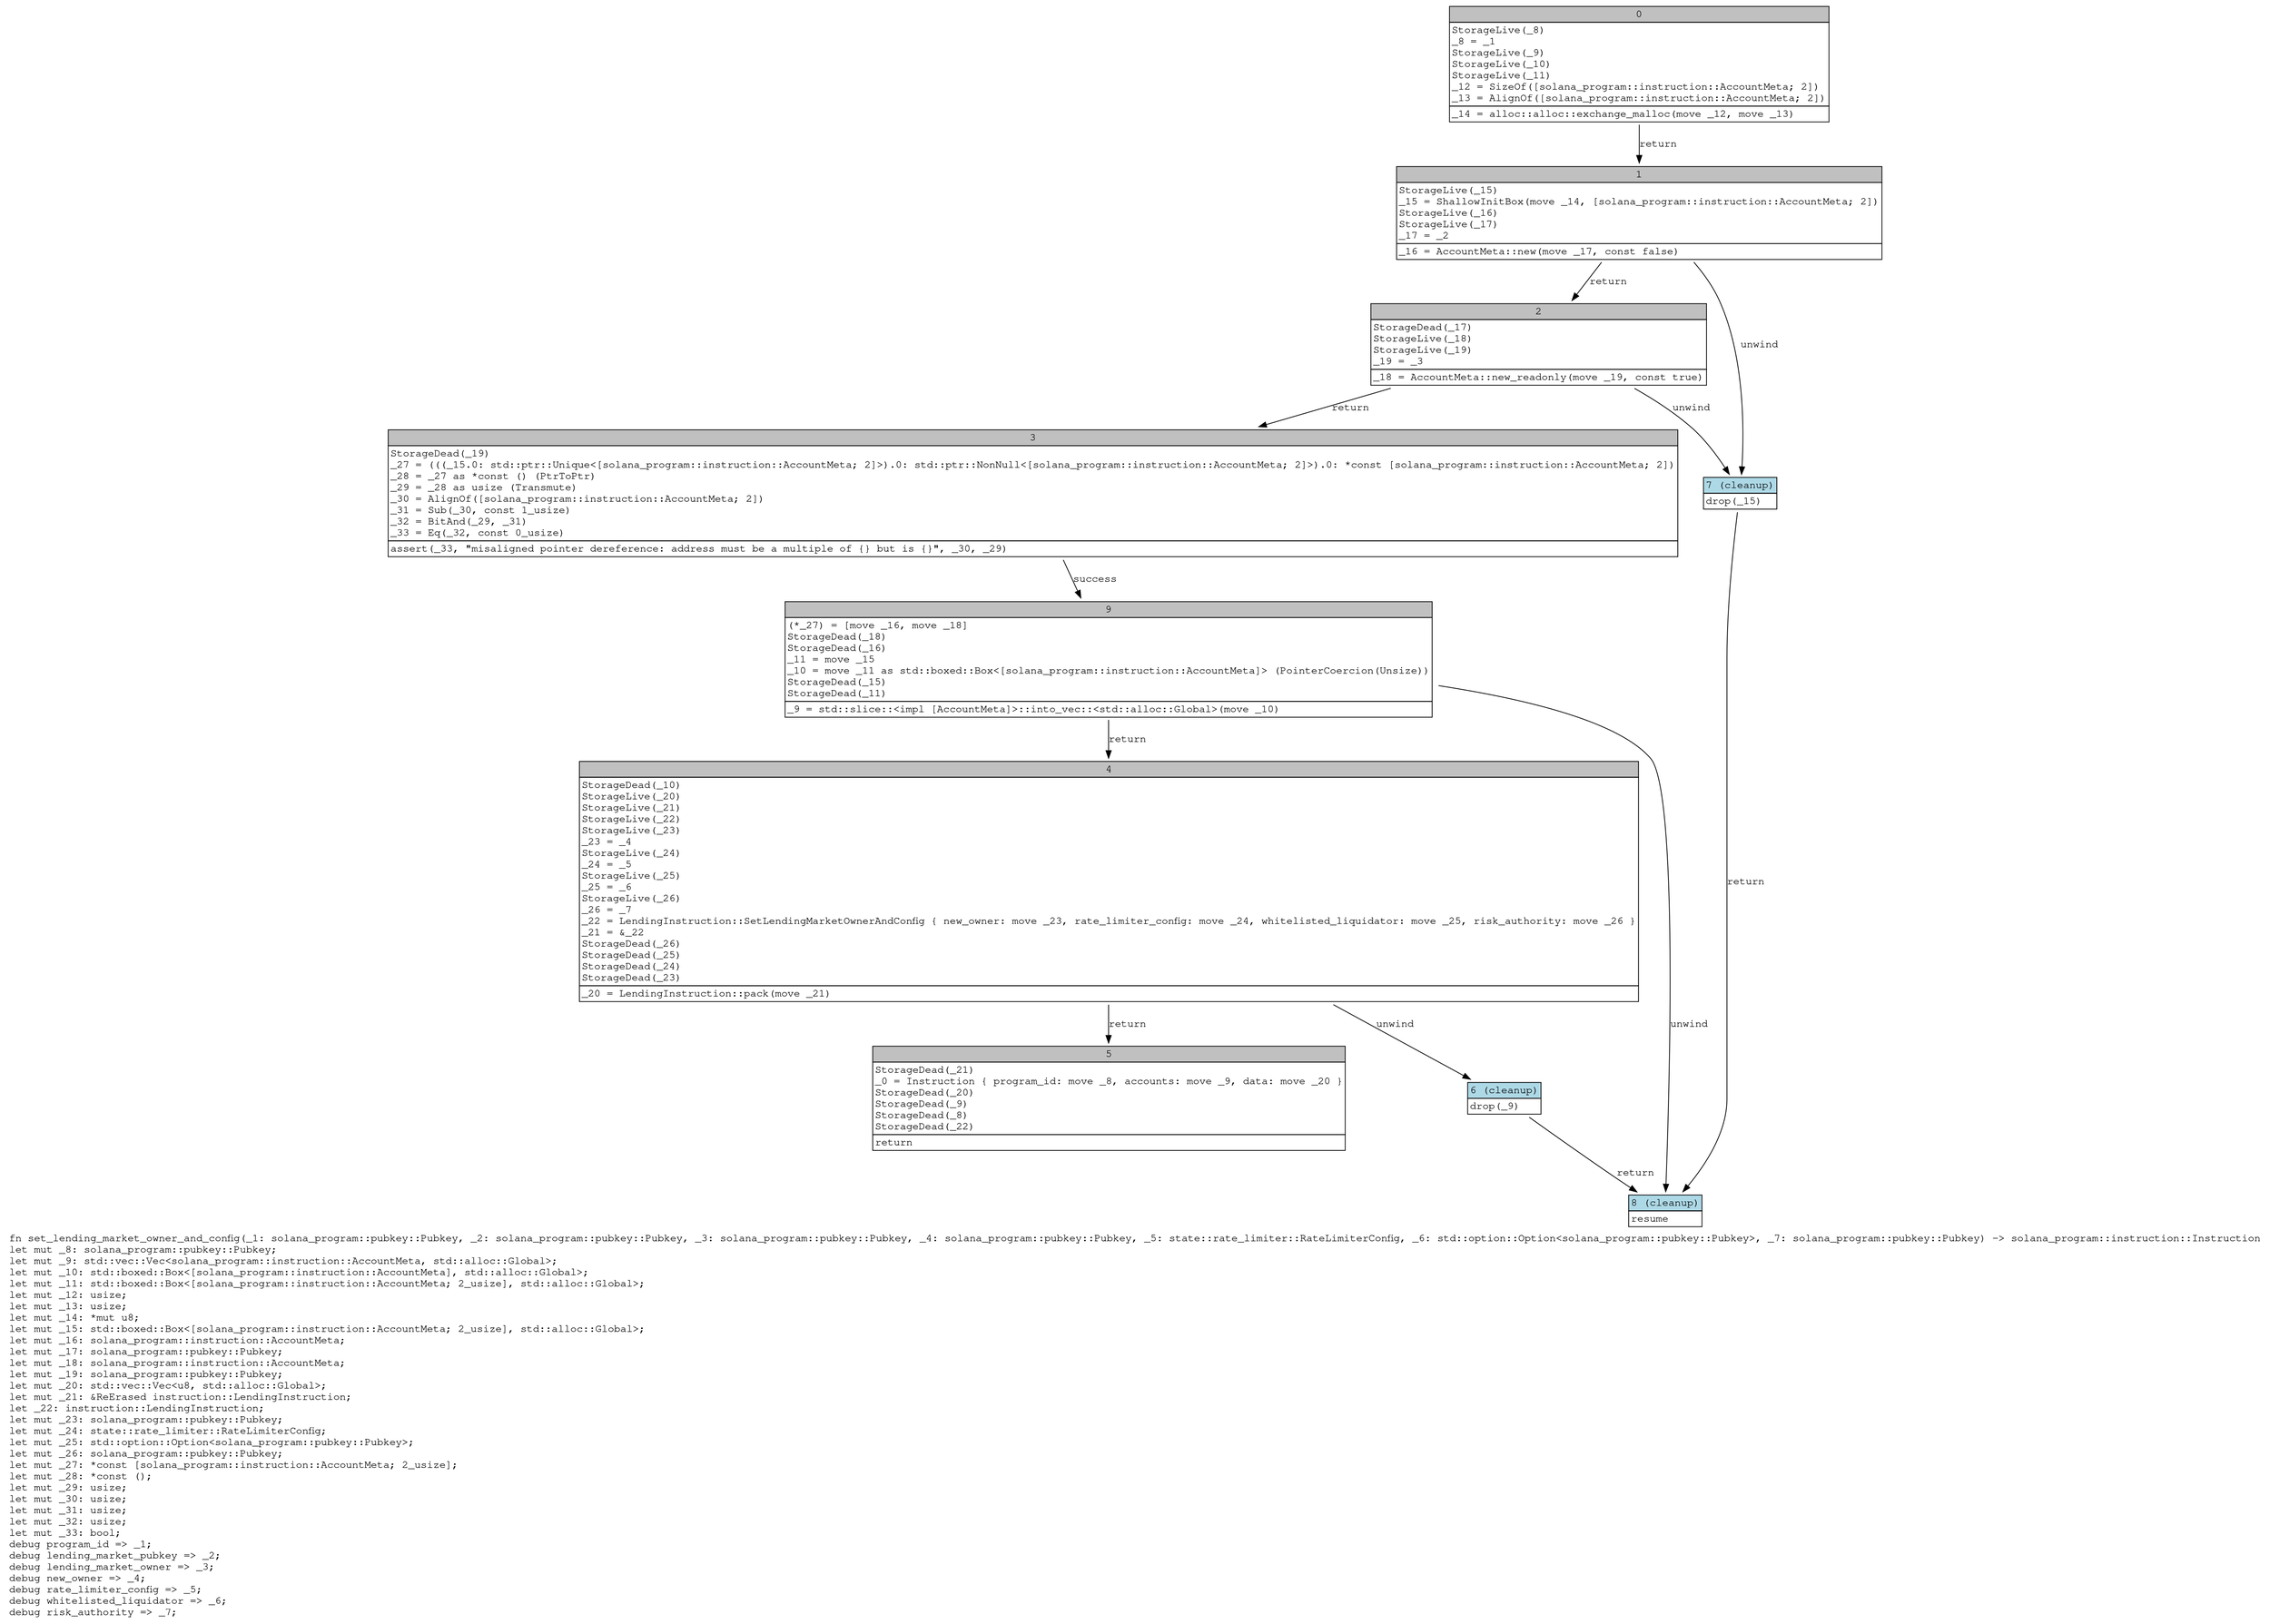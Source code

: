 digraph Mir_0_64 {
    graph [fontname="Courier, monospace"];
    node [fontname="Courier, monospace"];
    edge [fontname="Courier, monospace"];
    label=<fn set_lending_market_owner_and_config(_1: solana_program::pubkey::Pubkey, _2: solana_program::pubkey::Pubkey, _3: solana_program::pubkey::Pubkey, _4: solana_program::pubkey::Pubkey, _5: state::rate_limiter::RateLimiterConfig, _6: std::option::Option&lt;solana_program::pubkey::Pubkey&gt;, _7: solana_program::pubkey::Pubkey) -&gt; solana_program::instruction::Instruction<br align="left"/>let mut _8: solana_program::pubkey::Pubkey;<br align="left"/>let mut _9: std::vec::Vec&lt;solana_program::instruction::AccountMeta, std::alloc::Global&gt;;<br align="left"/>let mut _10: std::boxed::Box&lt;[solana_program::instruction::AccountMeta], std::alloc::Global&gt;;<br align="left"/>let mut _11: std::boxed::Box&lt;[solana_program::instruction::AccountMeta; 2_usize], std::alloc::Global&gt;;<br align="left"/>let mut _12: usize;<br align="left"/>let mut _13: usize;<br align="left"/>let mut _14: *mut u8;<br align="left"/>let mut _15: std::boxed::Box&lt;[solana_program::instruction::AccountMeta; 2_usize], std::alloc::Global&gt;;<br align="left"/>let mut _16: solana_program::instruction::AccountMeta;<br align="left"/>let mut _17: solana_program::pubkey::Pubkey;<br align="left"/>let mut _18: solana_program::instruction::AccountMeta;<br align="left"/>let mut _19: solana_program::pubkey::Pubkey;<br align="left"/>let mut _20: std::vec::Vec&lt;u8, std::alloc::Global&gt;;<br align="left"/>let mut _21: &amp;ReErased instruction::LendingInstruction;<br align="left"/>let _22: instruction::LendingInstruction;<br align="left"/>let mut _23: solana_program::pubkey::Pubkey;<br align="left"/>let mut _24: state::rate_limiter::RateLimiterConfig;<br align="left"/>let mut _25: std::option::Option&lt;solana_program::pubkey::Pubkey&gt;;<br align="left"/>let mut _26: solana_program::pubkey::Pubkey;<br align="left"/>let mut _27: *const [solana_program::instruction::AccountMeta; 2_usize];<br align="left"/>let mut _28: *const ();<br align="left"/>let mut _29: usize;<br align="left"/>let mut _30: usize;<br align="left"/>let mut _31: usize;<br align="left"/>let mut _32: usize;<br align="left"/>let mut _33: bool;<br align="left"/>debug program_id =&gt; _1;<br align="left"/>debug lending_market_pubkey =&gt; _2;<br align="left"/>debug lending_market_owner =&gt; _3;<br align="left"/>debug new_owner =&gt; _4;<br align="left"/>debug rate_limiter_config =&gt; _5;<br align="left"/>debug whitelisted_liquidator =&gt; _6;<br align="left"/>debug risk_authority =&gt; _7;<br align="left"/>>;
    bb0__0_64 [shape="none", label=<<table border="0" cellborder="1" cellspacing="0"><tr><td bgcolor="gray" align="center" colspan="1">0</td></tr><tr><td align="left" balign="left">StorageLive(_8)<br/>_8 = _1<br/>StorageLive(_9)<br/>StorageLive(_10)<br/>StorageLive(_11)<br/>_12 = SizeOf([solana_program::instruction::AccountMeta; 2])<br/>_13 = AlignOf([solana_program::instruction::AccountMeta; 2])<br/></td></tr><tr><td align="left">_14 = alloc::alloc::exchange_malloc(move _12, move _13)</td></tr></table>>];
    bb1__0_64 [shape="none", label=<<table border="0" cellborder="1" cellspacing="0"><tr><td bgcolor="gray" align="center" colspan="1">1</td></tr><tr><td align="left" balign="left">StorageLive(_15)<br/>_15 = ShallowInitBox(move _14, [solana_program::instruction::AccountMeta; 2])<br/>StorageLive(_16)<br/>StorageLive(_17)<br/>_17 = _2<br/></td></tr><tr><td align="left">_16 = AccountMeta::new(move _17, const false)</td></tr></table>>];
    bb2__0_64 [shape="none", label=<<table border="0" cellborder="1" cellspacing="0"><tr><td bgcolor="gray" align="center" colspan="1">2</td></tr><tr><td align="left" balign="left">StorageDead(_17)<br/>StorageLive(_18)<br/>StorageLive(_19)<br/>_19 = _3<br/></td></tr><tr><td align="left">_18 = AccountMeta::new_readonly(move _19, const true)</td></tr></table>>];
    bb3__0_64 [shape="none", label=<<table border="0" cellborder="1" cellspacing="0"><tr><td bgcolor="gray" align="center" colspan="1">3</td></tr><tr><td align="left" balign="left">StorageDead(_19)<br/>_27 = (((_15.0: std::ptr::Unique&lt;[solana_program::instruction::AccountMeta; 2]&gt;).0: std::ptr::NonNull&lt;[solana_program::instruction::AccountMeta; 2]&gt;).0: *const [solana_program::instruction::AccountMeta; 2])<br/>_28 = _27 as *const () (PtrToPtr)<br/>_29 = _28 as usize (Transmute)<br/>_30 = AlignOf([solana_program::instruction::AccountMeta; 2])<br/>_31 = Sub(_30, const 1_usize)<br/>_32 = BitAnd(_29, _31)<br/>_33 = Eq(_32, const 0_usize)<br/></td></tr><tr><td align="left">assert(_33, &quot;misaligned pointer dereference: address must be a multiple of {} but is {}&quot;, _30, _29)</td></tr></table>>];
    bb4__0_64 [shape="none", label=<<table border="0" cellborder="1" cellspacing="0"><tr><td bgcolor="gray" align="center" colspan="1">4</td></tr><tr><td align="left" balign="left">StorageDead(_10)<br/>StorageLive(_20)<br/>StorageLive(_21)<br/>StorageLive(_22)<br/>StorageLive(_23)<br/>_23 = _4<br/>StorageLive(_24)<br/>_24 = _5<br/>StorageLive(_25)<br/>_25 = _6<br/>StorageLive(_26)<br/>_26 = _7<br/>_22 = LendingInstruction::SetLendingMarketOwnerAndConfig { new_owner: move _23, rate_limiter_config: move _24, whitelisted_liquidator: move _25, risk_authority: move _26 }<br/>_21 = &amp;_22<br/>StorageDead(_26)<br/>StorageDead(_25)<br/>StorageDead(_24)<br/>StorageDead(_23)<br/></td></tr><tr><td align="left">_20 = LendingInstruction::pack(move _21)</td></tr></table>>];
    bb5__0_64 [shape="none", label=<<table border="0" cellborder="1" cellspacing="0"><tr><td bgcolor="gray" align="center" colspan="1">5</td></tr><tr><td align="left" balign="left">StorageDead(_21)<br/>_0 = Instruction { program_id: move _8, accounts: move _9, data: move _20 }<br/>StorageDead(_20)<br/>StorageDead(_9)<br/>StorageDead(_8)<br/>StorageDead(_22)<br/></td></tr><tr><td align="left">return</td></tr></table>>];
    bb6__0_64 [shape="none", label=<<table border="0" cellborder="1" cellspacing="0"><tr><td bgcolor="lightblue" align="center" colspan="1">6 (cleanup)</td></tr><tr><td align="left">drop(_9)</td></tr></table>>];
    bb7__0_64 [shape="none", label=<<table border="0" cellborder="1" cellspacing="0"><tr><td bgcolor="lightblue" align="center" colspan="1">7 (cleanup)</td></tr><tr><td align="left">drop(_15)</td></tr></table>>];
    bb8__0_64 [shape="none", label=<<table border="0" cellborder="1" cellspacing="0"><tr><td bgcolor="lightblue" align="center" colspan="1">8 (cleanup)</td></tr><tr><td align="left">resume</td></tr></table>>];
    bb9__0_64 [shape="none", label=<<table border="0" cellborder="1" cellspacing="0"><tr><td bgcolor="gray" align="center" colspan="1">9</td></tr><tr><td align="left" balign="left">(*_27) = [move _16, move _18]<br/>StorageDead(_18)<br/>StorageDead(_16)<br/>_11 = move _15<br/>_10 = move _11 as std::boxed::Box&lt;[solana_program::instruction::AccountMeta]&gt; (PointerCoercion(Unsize))<br/>StorageDead(_15)<br/>StorageDead(_11)<br/></td></tr><tr><td align="left">_9 = std::slice::&lt;impl [AccountMeta]&gt;::into_vec::&lt;std::alloc::Global&gt;(move _10)</td></tr></table>>];
    bb0__0_64 -> bb1__0_64 [label="return"];
    bb1__0_64 -> bb2__0_64 [label="return"];
    bb1__0_64 -> bb7__0_64 [label="unwind"];
    bb2__0_64 -> bb3__0_64 [label="return"];
    bb2__0_64 -> bb7__0_64 [label="unwind"];
    bb3__0_64 -> bb9__0_64 [label="success"];
    bb4__0_64 -> bb5__0_64 [label="return"];
    bb4__0_64 -> bb6__0_64 [label="unwind"];
    bb6__0_64 -> bb8__0_64 [label="return"];
    bb7__0_64 -> bb8__0_64 [label="return"];
    bb9__0_64 -> bb4__0_64 [label="return"];
    bb9__0_64 -> bb8__0_64 [label="unwind"];
}
